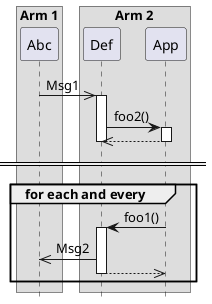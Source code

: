 @startuml

box "Arm 1"
    participant Abc
end box
box "Arm 2"
    participant Def
    participant App
end box

Abc->>Def : Msg1
activate Def
Def->App : foo2()
activate App
App-->>Def :
deactivate App
deactivate Def
====
group for each and every
    App->Def : foo1()
    activate Def
    Def->>Abc : Msg2
    Def-->>App :
    deactivate Def
end

hide footbox

@enduml

